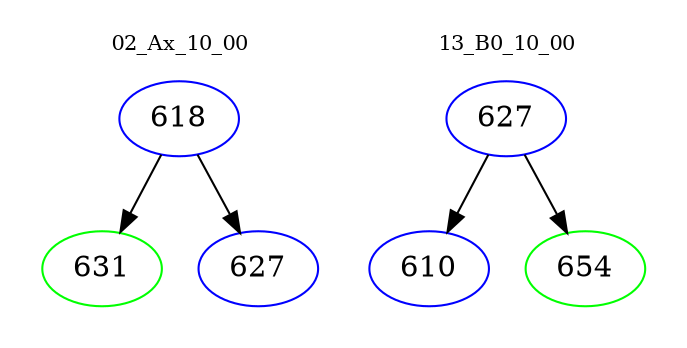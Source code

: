 digraph{
subgraph cluster_0 {
color = white
label = "02_Ax_10_00";
fontsize=10;
T0_618 [label="618", color="blue"]
T0_618 -> T0_631 [color="black"]
T0_631 [label="631", color="green"]
T0_618 -> T0_627 [color="black"]
T0_627 [label="627", color="blue"]
}
subgraph cluster_1 {
color = white
label = "13_B0_10_00";
fontsize=10;
T1_627 [label="627", color="blue"]
T1_627 -> T1_610 [color="black"]
T1_610 [label="610", color="blue"]
T1_627 -> T1_654 [color="black"]
T1_654 [label="654", color="green"]
}
}
